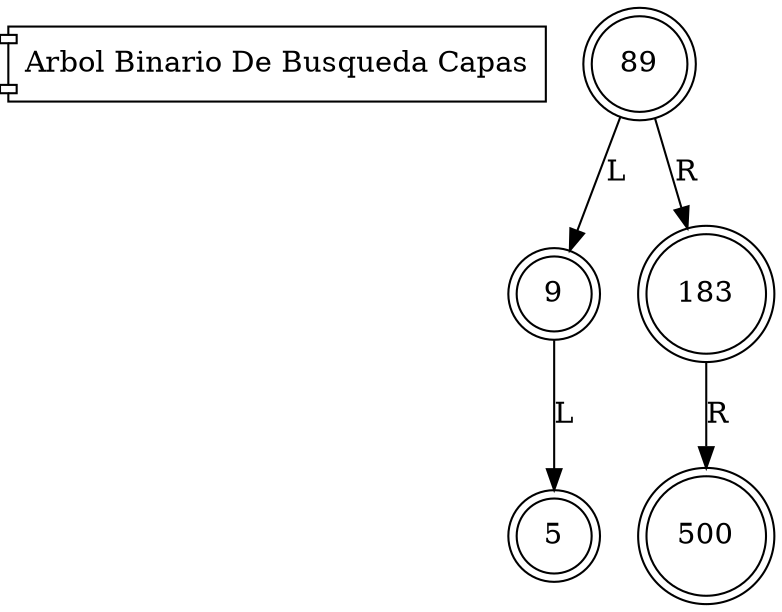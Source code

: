 digraph G{
node [shape=doublecircle];
Titulo [shape=component, label="Arbol Binario De Busqueda Capas"];
{rank=same; Titulo;}
"1763510612528"[label="89"];
"1763510617712"[label="9"];
"1763509475456"[label="5"];
"1763509475648"[label="183"];
"1763509475840"[label="500"];
"1763510612528" -> "1763510617712" [label = "L"];
"1763510612528" -> "1763509475648" [label = "R"];
"1763510617712" -> "1763509475456" [label = "L"];
"1763509475648" -> "1763509475840" [label = "R"];
}

